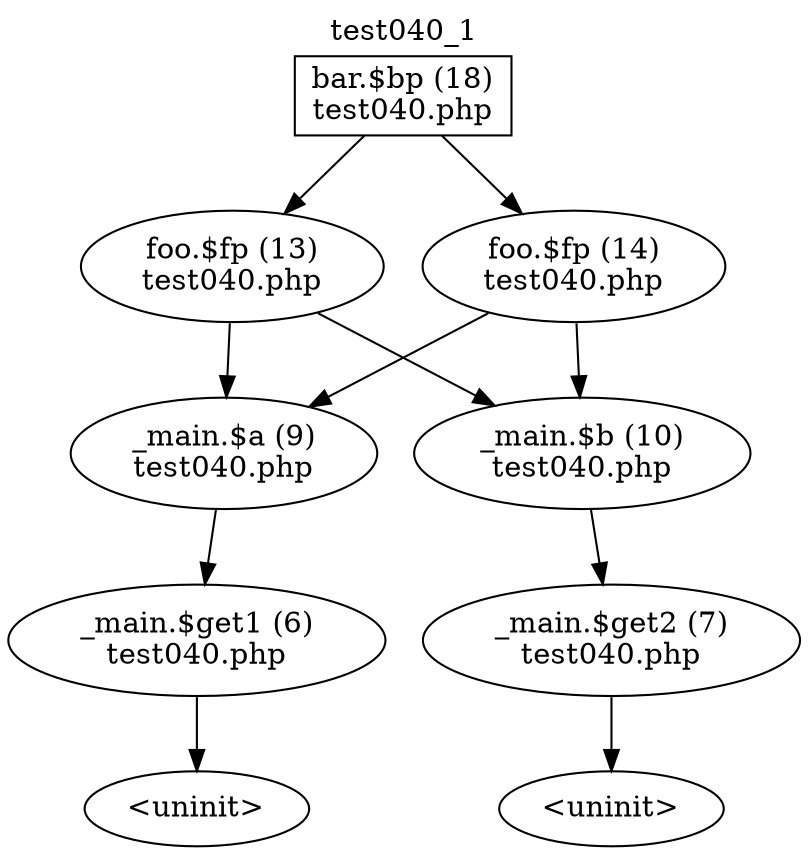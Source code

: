 digraph cfg {
  label="test040_1";
  labelloc=t;
  n1 [shape=box, label="bar.$bp (18)\ntest040.php"];
  n2 [shape=ellipse, label="foo.$fp (13)\ntest040.php"];
  n3 [shape=ellipse, label="foo.$fp (14)\ntest040.php"];
  n4 [shape=ellipse, label="_main.$a (9)\ntest040.php"];
  n5 [shape=ellipse, label="_main.$b (10)\ntest040.php"];
  n6 [shape=ellipse, label="_main.$get1 (6)\ntest040.php"];
  n7 [shape=ellipse, label="_main.$get2 (7)\ntest040.php"];
  n8 [shape=ellipse, label="<uninit>"];
  n9 [shape=ellipse, label="<uninit>"];
  n1 -> n2;
  n1 -> n3;
  n2 -> n4;
  n2 -> n5;
  n3 -> n4;
  n3 -> n5;
  n4 -> n6;
  n5 -> n7;
  n6 -> n8;
  n7 -> n9;
}
